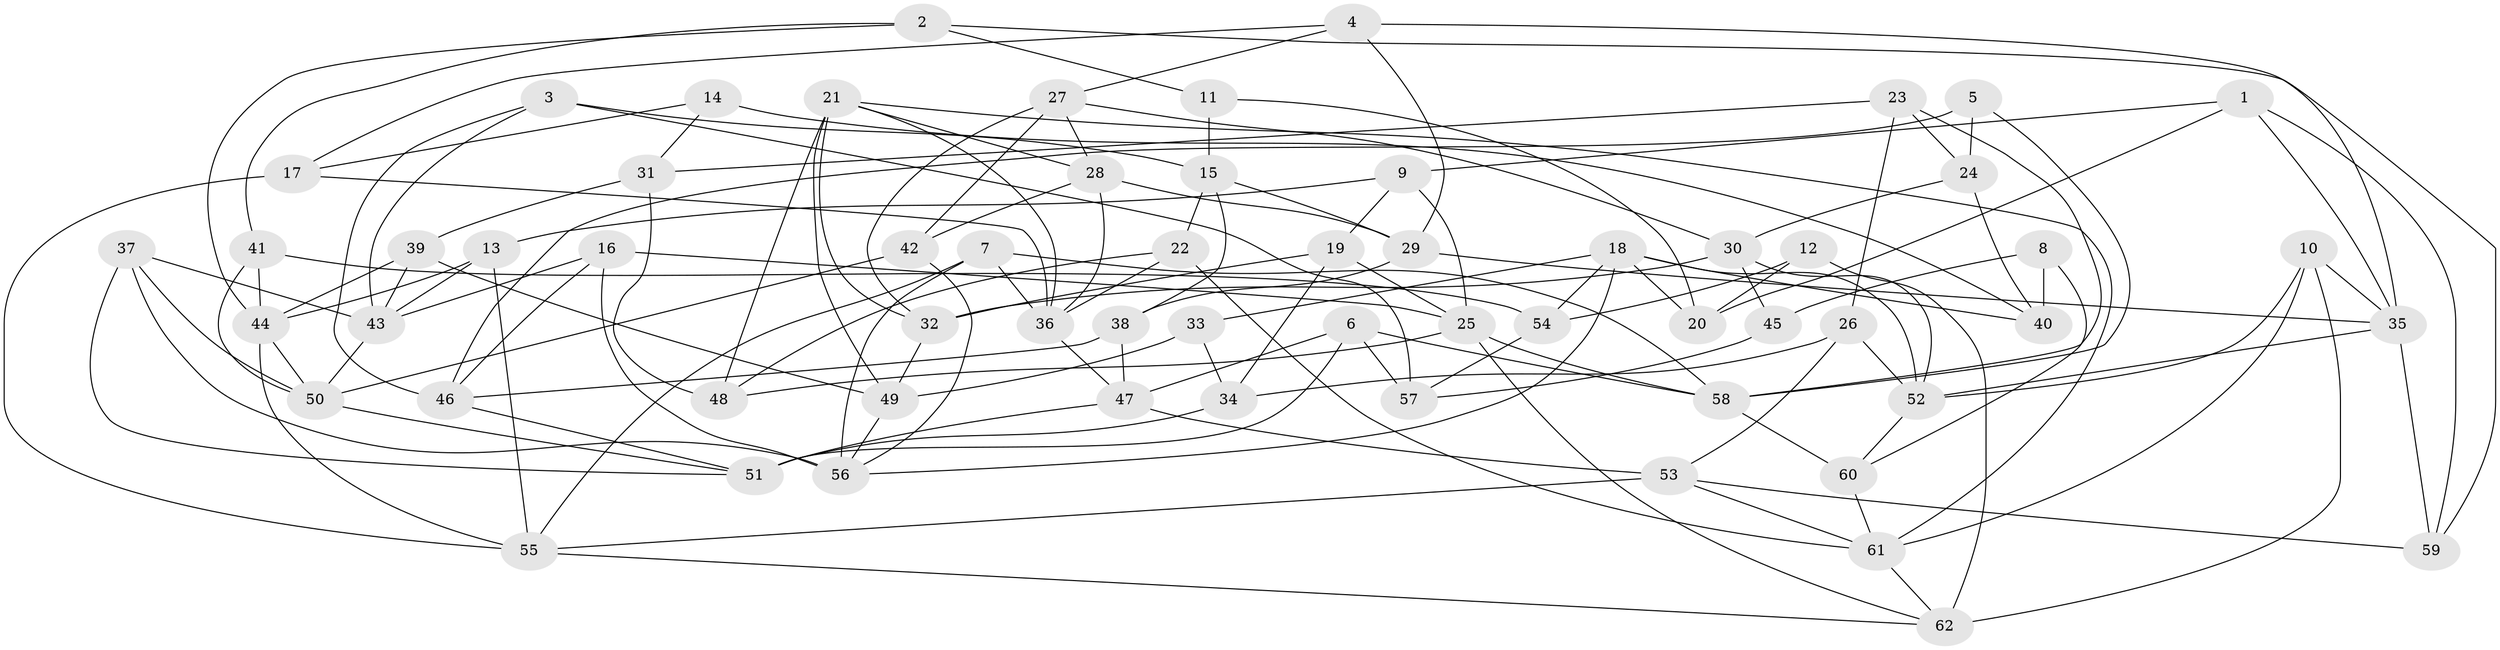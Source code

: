 // original degree distribution, {4: 1.0}
// Generated by graph-tools (version 1.1) at 2025/38/03/04/25 23:38:07]
// undirected, 62 vertices, 140 edges
graph export_dot {
  node [color=gray90,style=filled];
  1;
  2;
  3;
  4;
  5;
  6;
  7;
  8;
  9;
  10;
  11;
  12;
  13;
  14;
  15;
  16;
  17;
  18;
  19;
  20;
  21;
  22;
  23;
  24;
  25;
  26;
  27;
  28;
  29;
  30;
  31;
  32;
  33;
  34;
  35;
  36;
  37;
  38;
  39;
  40;
  41;
  42;
  43;
  44;
  45;
  46;
  47;
  48;
  49;
  50;
  51;
  52;
  53;
  54;
  55;
  56;
  57;
  58;
  59;
  60;
  61;
  62;
  1 -- 9 [weight=1.0];
  1 -- 20 [weight=1.0];
  1 -- 35 [weight=1.0];
  1 -- 59 [weight=1.0];
  2 -- 11 [weight=1.0];
  2 -- 41 [weight=1.0];
  2 -- 44 [weight=1.0];
  2 -- 59 [weight=1.0];
  3 -- 15 [weight=1.0];
  3 -- 43 [weight=1.0];
  3 -- 46 [weight=1.0];
  3 -- 57 [weight=1.0];
  4 -- 17 [weight=1.0];
  4 -- 27 [weight=1.0];
  4 -- 29 [weight=1.0];
  4 -- 35 [weight=1.0];
  5 -- 24 [weight=1.0];
  5 -- 46 [weight=2.0];
  5 -- 58 [weight=1.0];
  6 -- 47 [weight=1.0];
  6 -- 51 [weight=1.0];
  6 -- 57 [weight=1.0];
  6 -- 58 [weight=1.0];
  7 -- 36 [weight=1.0];
  7 -- 55 [weight=1.0];
  7 -- 56 [weight=1.0];
  7 -- 58 [weight=1.0];
  8 -- 40 [weight=2.0];
  8 -- 45 [weight=1.0];
  8 -- 60 [weight=1.0];
  9 -- 13 [weight=1.0];
  9 -- 19 [weight=1.0];
  9 -- 25 [weight=1.0];
  10 -- 35 [weight=1.0];
  10 -- 52 [weight=1.0];
  10 -- 61 [weight=1.0];
  10 -- 62 [weight=1.0];
  11 -- 15 [weight=2.0];
  11 -- 20 [weight=1.0];
  12 -- 20 [weight=1.0];
  12 -- 54 [weight=1.0];
  12 -- 62 [weight=2.0];
  13 -- 43 [weight=1.0];
  13 -- 44 [weight=1.0];
  13 -- 55 [weight=1.0];
  14 -- 17 [weight=1.0];
  14 -- 31 [weight=1.0];
  14 -- 40 [weight=2.0];
  15 -- 22 [weight=1.0];
  15 -- 29 [weight=1.0];
  15 -- 38 [weight=1.0];
  16 -- 25 [weight=1.0];
  16 -- 43 [weight=1.0];
  16 -- 46 [weight=1.0];
  16 -- 56 [weight=1.0];
  17 -- 36 [weight=1.0];
  17 -- 55 [weight=1.0];
  18 -- 20 [weight=1.0];
  18 -- 33 [weight=1.0];
  18 -- 40 [weight=1.0];
  18 -- 52 [weight=1.0];
  18 -- 54 [weight=1.0];
  18 -- 56 [weight=1.0];
  19 -- 25 [weight=1.0];
  19 -- 32 [weight=1.0];
  19 -- 34 [weight=1.0];
  21 -- 28 [weight=1.0];
  21 -- 32 [weight=1.0];
  21 -- 36 [weight=1.0];
  21 -- 48 [weight=1.0];
  21 -- 49 [weight=1.0];
  21 -- 61 [weight=1.0];
  22 -- 36 [weight=1.0];
  22 -- 48 [weight=1.0];
  22 -- 61 [weight=1.0];
  23 -- 24 [weight=1.0];
  23 -- 26 [weight=1.0];
  23 -- 31 [weight=1.0];
  23 -- 58 [weight=1.0];
  24 -- 30 [weight=1.0];
  24 -- 40 [weight=1.0];
  25 -- 48 [weight=1.0];
  25 -- 58 [weight=1.0];
  25 -- 62 [weight=1.0];
  26 -- 34 [weight=1.0];
  26 -- 52 [weight=1.0];
  26 -- 53 [weight=1.0];
  27 -- 28 [weight=1.0];
  27 -- 30 [weight=1.0];
  27 -- 32 [weight=2.0];
  27 -- 42 [weight=1.0];
  28 -- 29 [weight=2.0];
  28 -- 36 [weight=1.0];
  28 -- 42 [weight=1.0];
  29 -- 35 [weight=1.0];
  29 -- 38 [weight=1.0];
  30 -- 32 [weight=1.0];
  30 -- 45 [weight=2.0];
  30 -- 52 [weight=1.0];
  31 -- 39 [weight=1.0];
  31 -- 48 [weight=1.0];
  32 -- 49 [weight=1.0];
  33 -- 34 [weight=1.0];
  33 -- 49 [weight=2.0];
  34 -- 51 [weight=1.0];
  35 -- 52 [weight=1.0];
  35 -- 59 [weight=1.0];
  36 -- 47 [weight=1.0];
  37 -- 43 [weight=1.0];
  37 -- 50 [weight=1.0];
  37 -- 51 [weight=1.0];
  37 -- 56 [weight=1.0];
  38 -- 46 [weight=1.0];
  38 -- 47 [weight=1.0];
  39 -- 43 [weight=1.0];
  39 -- 44 [weight=1.0];
  39 -- 49 [weight=1.0];
  41 -- 44 [weight=1.0];
  41 -- 50 [weight=1.0];
  41 -- 54 [weight=1.0];
  42 -- 50 [weight=1.0];
  42 -- 56 [weight=1.0];
  43 -- 50 [weight=1.0];
  44 -- 50 [weight=1.0];
  44 -- 55 [weight=1.0];
  45 -- 57 [weight=1.0];
  46 -- 51 [weight=1.0];
  47 -- 51 [weight=1.0];
  47 -- 53 [weight=2.0];
  49 -- 56 [weight=1.0];
  50 -- 51 [weight=1.0];
  52 -- 60 [weight=1.0];
  53 -- 55 [weight=1.0];
  53 -- 59 [weight=1.0];
  53 -- 61 [weight=1.0];
  54 -- 57 [weight=1.0];
  55 -- 62 [weight=1.0];
  58 -- 60 [weight=1.0];
  60 -- 61 [weight=1.0];
  61 -- 62 [weight=1.0];
}
